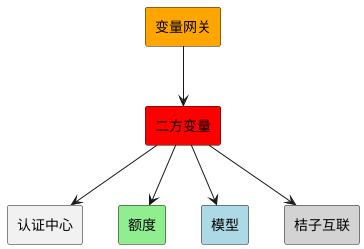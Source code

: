 @startuml
'!define Junction_Or circle #black
'!define Junction_And circle #whitesmoke
rectangle 变量网关 #orange
rectangle 认证中心
rectangle 额度 #lightgreen
rectangle 模型 #lightblue
rectangle 桔子互联 #lightgray
rectangle 二方变量 #red
二方变量 -down-> 额度
二方变量 -down->  认证中心
变量网关 -down-> 二方变量
二方变量 -down-> 模型
二方变量 -down-> 桔子互联
@enduml